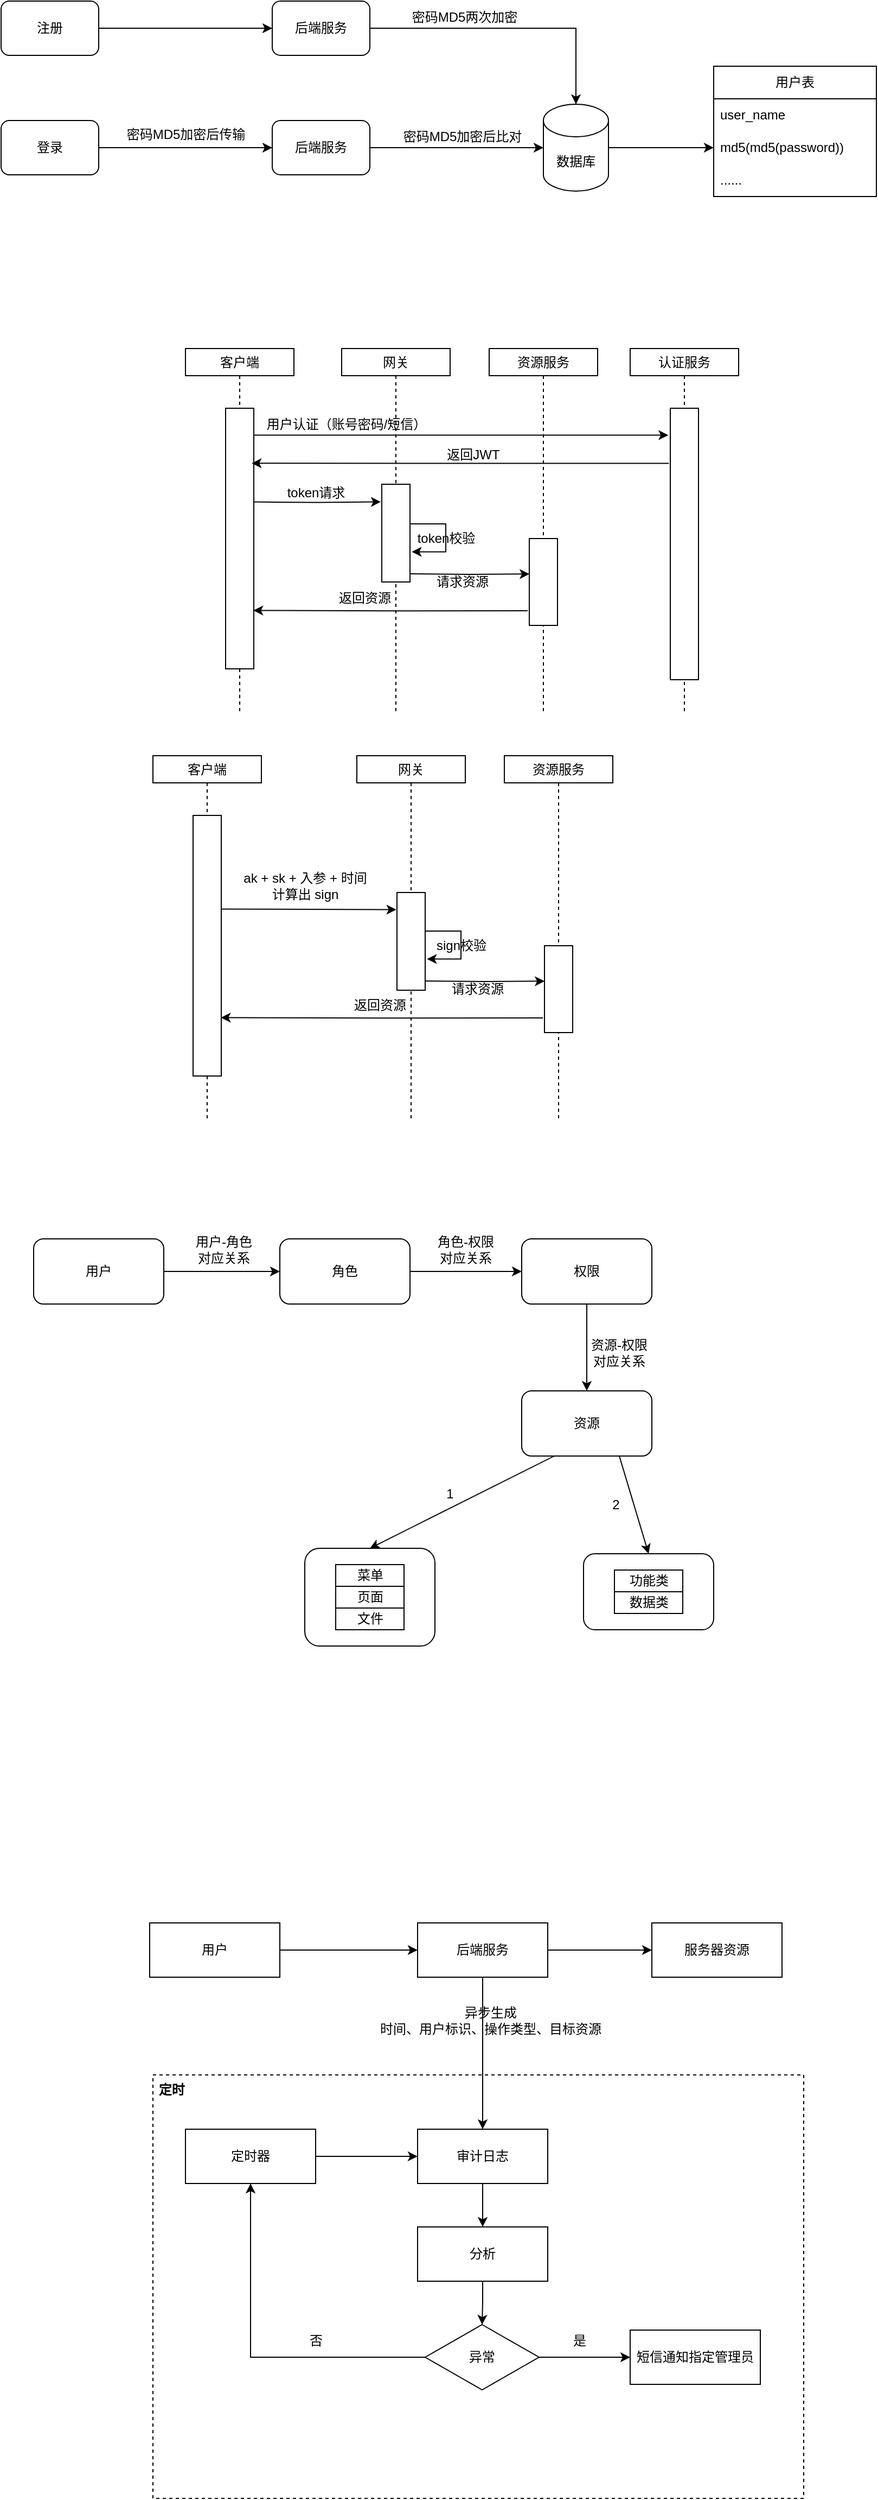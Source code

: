 <mxfile version="22.0.8" type="github">
  <diagram name="第 1 页" id="-oRvCiJH-ccSd-tmdgWp">
    <mxGraphModel dx="1397" dy="741" grid="1" gridSize="10" guides="1" tooltips="1" connect="1" arrows="1" fold="1" page="1" pageScale="1" pageWidth="827" pageHeight="1169" math="0" shadow="0">
      <root>
        <mxCell id="0" />
        <mxCell id="1" parent="0" />
        <mxCell id="Nrvl6zfBXPGPtViw-RI1-74" value="&amp;nbsp;定时" style="whiteSpace=wrap;html=1;verticalAlign=top;fontStyle=1;align=left;dashed=1;" vertex="1" parent="1">
          <mxGeometry x="150" y="1980" width="600" height="390" as="geometry" />
        </mxCell>
        <mxCell id="prTjhhe098Utsomd_alY-4" style="edgeStyle=orthogonalEdgeStyle;rounded=0;orthogonalLoop=1;jettySize=auto;html=1;exitX=1;exitY=0.5;exitDx=0;exitDy=0;entryX=0;entryY=0.5;entryDx=0;entryDy=0;" parent="1" source="prTjhhe098Utsomd_alY-1" target="prTjhhe098Utsomd_alY-2" edge="1">
          <mxGeometry relative="1" as="geometry" />
        </mxCell>
        <mxCell id="prTjhhe098Utsomd_alY-1" value="登录" style="rounded=1;whiteSpace=wrap;html=1;" parent="1" vertex="1">
          <mxGeometry x="10" y="180" width="90" height="50" as="geometry" />
        </mxCell>
        <mxCell id="prTjhhe098Utsomd_alY-6" style="edgeStyle=orthogonalEdgeStyle;rounded=0;orthogonalLoop=1;jettySize=auto;html=1;exitX=1;exitY=0.5;exitDx=0;exitDy=0;entryX=0;entryY=0.5;entryDx=0;entryDy=0;entryPerimeter=0;" parent="1" source="prTjhhe098Utsomd_alY-2" target="prTjhhe098Utsomd_alY-8" edge="1">
          <mxGeometry relative="1" as="geometry">
            <mxPoint x="510" y="205" as="targetPoint" />
          </mxGeometry>
        </mxCell>
        <mxCell id="prTjhhe098Utsomd_alY-2" value="后端服务" style="rounded=1;whiteSpace=wrap;html=1;" parent="1" vertex="1">
          <mxGeometry x="260" y="180" width="90" height="50" as="geometry" />
        </mxCell>
        <mxCell id="prTjhhe098Utsomd_alY-5" value="密码MD5加密后传输" style="text;html=1;align=center;verticalAlign=middle;resizable=0;points=[];autosize=1;strokeColor=none;fillColor=none;" parent="1" vertex="1">
          <mxGeometry x="115" y="178" width="130" height="30" as="geometry" />
        </mxCell>
        <mxCell id="prTjhhe098Utsomd_alY-7" value="密码MD5加密后比对" style="text;html=1;align=center;verticalAlign=middle;resizable=0;points=[];autosize=1;strokeColor=none;fillColor=none;" parent="1" vertex="1">
          <mxGeometry x="370" y="180" width="130" height="30" as="geometry" />
        </mxCell>
        <mxCell id="prTjhhe098Utsomd_alY-14" style="edgeStyle=orthogonalEdgeStyle;rounded=0;orthogonalLoop=1;jettySize=auto;html=1;exitX=1;exitY=0.5;exitDx=0;exitDy=0;exitPerimeter=0;entryX=0;entryY=0.5;entryDx=0;entryDy=0;" parent="1" source="prTjhhe098Utsomd_alY-8" target="prTjhhe098Utsomd_alY-11" edge="1">
          <mxGeometry relative="1" as="geometry" />
        </mxCell>
        <mxCell id="prTjhhe098Utsomd_alY-8" value="数据库" style="shape=cylinder3;whiteSpace=wrap;html=1;boundedLbl=1;backgroundOutline=1;size=15;" parent="1" vertex="1">
          <mxGeometry x="510" y="165" width="60" height="80" as="geometry" />
        </mxCell>
        <mxCell id="prTjhhe098Utsomd_alY-9" value="用户表" style="swimlane;fontStyle=0;childLayout=stackLayout;horizontal=1;startSize=30;horizontalStack=0;resizeParent=1;resizeParentMax=0;resizeLast=0;collapsible=1;marginBottom=0;whiteSpace=wrap;html=1;" parent="1" vertex="1">
          <mxGeometry x="667" y="130" width="150" height="120" as="geometry" />
        </mxCell>
        <mxCell id="prTjhhe098Utsomd_alY-10" value="user_name" style="text;strokeColor=none;fillColor=none;align=left;verticalAlign=middle;spacingLeft=4;spacingRight=4;overflow=hidden;points=[[0,0.5],[1,0.5]];portConstraint=eastwest;rotatable=0;whiteSpace=wrap;html=1;" parent="prTjhhe098Utsomd_alY-9" vertex="1">
          <mxGeometry y="30" width="150" height="30" as="geometry" />
        </mxCell>
        <mxCell id="prTjhhe098Utsomd_alY-11" value="md5(md5(password))" style="text;strokeColor=none;fillColor=none;align=left;verticalAlign=middle;spacingLeft=4;spacingRight=4;overflow=hidden;points=[[0,0.5],[1,0.5]];portConstraint=eastwest;rotatable=0;whiteSpace=wrap;html=1;" parent="prTjhhe098Utsomd_alY-9" vertex="1">
          <mxGeometry y="60" width="150" height="30" as="geometry" />
        </mxCell>
        <mxCell id="prTjhhe098Utsomd_alY-12" value="......" style="text;strokeColor=none;fillColor=none;align=left;verticalAlign=middle;spacingLeft=4;spacingRight=4;overflow=hidden;points=[[0,0.5],[1,0.5]];portConstraint=eastwest;rotatable=0;whiteSpace=wrap;html=1;" parent="prTjhhe098Utsomd_alY-9" vertex="1">
          <mxGeometry y="90" width="150" height="30" as="geometry" />
        </mxCell>
        <mxCell id="prTjhhe098Utsomd_alY-22" value="客户端" style="shape=umlLifeline;perimeter=lifelinePerimeter;whiteSpace=wrap;html=1;container=1;dropTarget=0;collapsible=0;recursiveResize=0;outlineConnect=0;portConstraint=eastwest;newEdgeStyle={&quot;curved&quot;:0,&quot;rounded&quot;:0};size=25;" parent="1" vertex="1">
          <mxGeometry x="180" y="390" width="100" height="335" as="geometry" />
        </mxCell>
        <mxCell id="prTjhhe098Utsomd_alY-23" value="网关" style="shape=umlLifeline;perimeter=lifelinePerimeter;whiteSpace=wrap;html=1;container=1;dropTarget=0;collapsible=0;recursiveResize=0;outlineConnect=0;portConstraint=eastwest;newEdgeStyle={&quot;curved&quot;:0,&quot;rounded&quot;:0};size=25;" parent="1" vertex="1">
          <mxGeometry x="324" y="390" width="100" height="335" as="geometry" />
        </mxCell>
        <mxCell id="prTjhhe098Utsomd_alY-24" value="资源服务" style="shape=umlLifeline;perimeter=lifelinePerimeter;whiteSpace=wrap;html=1;container=1;dropTarget=0;collapsible=0;recursiveResize=0;outlineConnect=0;portConstraint=eastwest;newEdgeStyle={&quot;curved&quot;:0,&quot;rounded&quot;:0};size=25;" parent="1" vertex="1">
          <mxGeometry x="460" y="390" width="100" height="335" as="geometry" />
        </mxCell>
        <mxCell id="prTjhhe098Utsomd_alY-25" value="认证服务" style="shape=umlLifeline;perimeter=lifelinePerimeter;whiteSpace=wrap;html=1;container=1;dropTarget=0;collapsible=0;recursiveResize=0;outlineConnect=0;portConstraint=eastwest;newEdgeStyle={&quot;curved&quot;:0,&quot;rounded&quot;:0};size=25;" parent="1" vertex="1">
          <mxGeometry x="590" y="390" width="100" height="335" as="geometry" />
        </mxCell>
        <mxCell id="prTjhhe098Utsomd_alY-26" value="" style="rounded=0;whiteSpace=wrap;html=1;" parent="1" vertex="1">
          <mxGeometry x="217" y="445" width="26" height="240" as="geometry" />
        </mxCell>
        <mxCell id="prTjhhe098Utsomd_alY-27" value="" style="rounded=0;whiteSpace=wrap;html=1;" parent="1" vertex="1">
          <mxGeometry x="627" y="445" width="26" height="250" as="geometry" />
        </mxCell>
        <mxCell id="prTjhhe098Utsomd_alY-28" style="edgeStyle=orthogonalEdgeStyle;rounded=0;orthogonalLoop=1;jettySize=auto;html=1;exitX=1.007;exitY=0.103;exitDx=0;exitDy=0;entryX=-0.07;entryY=0.099;entryDx=0;entryDy=0;entryPerimeter=0;exitPerimeter=0;" parent="1" source="prTjhhe098Utsomd_alY-26" target="prTjhhe098Utsomd_alY-27" edge="1">
          <mxGeometry relative="1" as="geometry">
            <mxPoint x="243" y="445.0" as="sourcePoint" />
            <mxPoint x="628.872" y="463.5" as="targetPoint" />
          </mxGeometry>
        </mxCell>
        <mxCell id="prTjhhe098Utsomd_alY-29" value="用户认证（账号密码/短信）" style="text;html=1;align=center;verticalAlign=middle;resizable=0;points=[];autosize=1;strokeColor=none;fillColor=none;" parent="1" vertex="1">
          <mxGeometry x="243" y="445" width="170" height="30" as="geometry" />
        </mxCell>
        <mxCell id="prTjhhe098Utsomd_alY-31" style="edgeStyle=orthogonalEdgeStyle;rounded=0;orthogonalLoop=1;jettySize=auto;html=1;exitX=-0.05;exitY=0.203;exitDx=0;exitDy=0;exitPerimeter=0;entryX=0.925;entryY=0.211;entryDx=0;entryDy=0;entryPerimeter=0;" parent="1" source="prTjhhe098Utsomd_alY-27" target="prTjhhe098Utsomd_alY-26" edge="1">
          <mxGeometry relative="1" as="geometry">
            <mxPoint x="246" y="495" as="targetPoint" />
          </mxGeometry>
        </mxCell>
        <mxCell id="prTjhhe098Utsomd_alY-32" value="返回JWT" style="text;html=1;align=center;verticalAlign=middle;resizable=0;points=[];autosize=1;strokeColor=none;fillColor=none;" parent="1" vertex="1">
          <mxGeometry x="410" y="473" width="70" height="30" as="geometry" />
        </mxCell>
        <mxCell id="prTjhhe098Utsomd_alY-46" style="edgeStyle=orthogonalEdgeStyle;rounded=0;orthogonalLoop=1;jettySize=auto;html=1;exitX=1;exitY=0.25;exitDx=0;exitDy=0;entryX=1.064;entryY=0.617;entryDx=0;entryDy=0;entryPerimeter=0;" parent="1" edge="1">
          <mxGeometry relative="1" as="geometry">
            <mxPoint x="387" y="551.5" as="sourcePoint" />
            <mxPoint x="388.664" y="577.19" as="targetPoint" />
            <Array as="points">
              <mxPoint x="420" y="552" />
              <mxPoint x="420" y="577" />
            </Array>
          </mxGeometry>
        </mxCell>
        <mxCell id="prTjhhe098Utsomd_alY-36" value="" style="rounded=0;whiteSpace=wrap;html=1;" parent="1" vertex="1">
          <mxGeometry x="361" y="515" width="26" height="90" as="geometry" />
        </mxCell>
        <mxCell id="prTjhhe098Utsomd_alY-37" value="" style="rounded=0;whiteSpace=wrap;html=1;" parent="1" vertex="1">
          <mxGeometry x="497" y="565" width="26" height="80" as="geometry" />
        </mxCell>
        <mxCell id="prTjhhe098Utsomd_alY-38" style="edgeStyle=orthogonalEdgeStyle;rounded=0;orthogonalLoop=1;jettySize=auto;html=1;entryX=-0.035;entryY=0.36;entryDx=0;entryDy=0;entryPerimeter=0;exitX=1.007;exitY=0.397;exitDx=0;exitDy=0;exitPerimeter=0;" parent="1" edge="1">
          <mxGeometry relative="1" as="geometry">
            <mxPoint x="243.182" y="531.28" as="sourcePoint" />
            <mxPoint x="360.09" y="531.2" as="targetPoint" />
          </mxGeometry>
        </mxCell>
        <mxCell id="prTjhhe098Utsomd_alY-41" value="token请求" style="text;html=1;align=center;verticalAlign=middle;resizable=0;points=[];autosize=1;strokeColor=none;fillColor=none;" parent="1" vertex="1">
          <mxGeometry x="260" y="508" width="80" height="30" as="geometry" />
        </mxCell>
        <mxCell id="prTjhhe098Utsomd_alY-42" style="edgeStyle=orthogonalEdgeStyle;rounded=0;orthogonalLoop=1;jettySize=auto;html=1;exitX=1;exitY=0.75;exitDx=0;exitDy=0;entryX=0.005;entryY=0.408;entryDx=0;entryDy=0;entryPerimeter=0;" parent="1" edge="1">
          <mxGeometry relative="1" as="geometry">
            <mxPoint x="387" y="597.5" as="sourcePoint" />
            <mxPoint x="497.13" y="597.64" as="targetPoint" />
          </mxGeometry>
        </mxCell>
        <mxCell id="prTjhhe098Utsomd_alY-43" style="edgeStyle=orthogonalEdgeStyle;rounded=0;orthogonalLoop=1;jettySize=auto;html=1;entryX=0.986;entryY=0.776;entryDx=0;entryDy=0;entryPerimeter=0;exitX=-0.056;exitY=0.832;exitDx=0;exitDy=0;exitPerimeter=0;" parent="1" source="prTjhhe098Utsomd_alY-37" target="prTjhhe098Utsomd_alY-26" edge="1">
          <mxGeometry relative="1" as="geometry" />
        </mxCell>
        <mxCell id="prTjhhe098Utsomd_alY-44" value="返回资源" style="text;html=1;align=center;verticalAlign=middle;resizable=0;points=[];autosize=1;strokeColor=none;fillColor=none;" parent="1" vertex="1">
          <mxGeometry x="310" y="605" width="70" height="30" as="geometry" />
        </mxCell>
        <mxCell id="prTjhhe098Utsomd_alY-47" value="token校验" style="text;html=1;align=center;verticalAlign=middle;resizable=0;points=[];autosize=1;strokeColor=none;fillColor=none;" parent="1" vertex="1">
          <mxGeometry x="380" y="550" width="80" height="30" as="geometry" />
        </mxCell>
        <mxCell id="prTjhhe098Utsomd_alY-48" value="请求资源" style="text;html=1;align=center;verticalAlign=middle;resizable=0;points=[];autosize=1;strokeColor=none;fillColor=none;" parent="1" vertex="1">
          <mxGeometry x="400" y="590" width="70" height="30" as="geometry" />
        </mxCell>
        <mxCell id="prTjhhe098Utsomd_alY-49" value="客户端" style="shape=umlLifeline;perimeter=lifelinePerimeter;whiteSpace=wrap;html=1;container=1;dropTarget=0;collapsible=0;recursiveResize=0;outlineConnect=0;portConstraint=eastwest;newEdgeStyle={&quot;curved&quot;:0,&quot;rounded&quot;:0};size=25;" parent="1" vertex="1">
          <mxGeometry x="150" y="765" width="100" height="335" as="geometry" />
        </mxCell>
        <mxCell id="prTjhhe098Utsomd_alY-50" value="网关" style="shape=umlLifeline;perimeter=lifelinePerimeter;whiteSpace=wrap;html=1;container=1;dropTarget=0;collapsible=0;recursiveResize=0;outlineConnect=0;portConstraint=eastwest;newEdgeStyle={&quot;curved&quot;:0,&quot;rounded&quot;:0};size=25;" parent="1" vertex="1">
          <mxGeometry x="338" y="765" width="100" height="335" as="geometry" />
        </mxCell>
        <mxCell id="prTjhhe098Utsomd_alY-51" value="资源服务" style="shape=umlLifeline;perimeter=lifelinePerimeter;whiteSpace=wrap;html=1;container=1;dropTarget=0;collapsible=0;recursiveResize=0;outlineConnect=0;portConstraint=eastwest;newEdgeStyle={&quot;curved&quot;:0,&quot;rounded&quot;:0};size=25;" parent="1" vertex="1">
          <mxGeometry x="474" y="765" width="100" height="335" as="geometry" />
        </mxCell>
        <mxCell id="prTjhhe098Utsomd_alY-53" value="" style="rounded=0;whiteSpace=wrap;html=1;" parent="1" vertex="1">
          <mxGeometry x="187" y="820" width="26" height="240" as="geometry" />
        </mxCell>
        <mxCell id="prTjhhe098Utsomd_alY-59" style="edgeStyle=orthogonalEdgeStyle;rounded=0;orthogonalLoop=1;jettySize=auto;html=1;exitX=1;exitY=0.25;exitDx=0;exitDy=0;entryX=1.064;entryY=0.617;entryDx=0;entryDy=0;entryPerimeter=0;" parent="1" edge="1">
          <mxGeometry relative="1" as="geometry">
            <mxPoint x="401" y="926.5" as="sourcePoint" />
            <mxPoint x="402.664" y="952.19" as="targetPoint" />
            <Array as="points">
              <mxPoint x="434" y="927" />
              <mxPoint x="434" y="952" />
            </Array>
          </mxGeometry>
        </mxCell>
        <mxCell id="prTjhhe098Utsomd_alY-60" value="" style="rounded=0;whiteSpace=wrap;html=1;" parent="1" vertex="1">
          <mxGeometry x="375" y="891" width="26" height="90" as="geometry" />
        </mxCell>
        <mxCell id="prTjhhe098Utsomd_alY-61" value="" style="rounded=0;whiteSpace=wrap;html=1;" parent="1" vertex="1">
          <mxGeometry x="511" y="940" width="26" height="80" as="geometry" />
        </mxCell>
        <mxCell id="prTjhhe098Utsomd_alY-62" style="edgeStyle=orthogonalEdgeStyle;rounded=0;orthogonalLoop=1;jettySize=auto;html=1;entryX=-0.024;entryY=0.175;entryDx=0;entryDy=0;entryPerimeter=0;exitX=1.007;exitY=0.397;exitDx=0;exitDy=0;exitPerimeter=0;" parent="1" target="prTjhhe098Utsomd_alY-60" edge="1">
          <mxGeometry relative="1" as="geometry">
            <mxPoint x="213.182" y="906.28" as="sourcePoint" />
            <mxPoint x="330.09" y="906.2" as="targetPoint" />
          </mxGeometry>
        </mxCell>
        <mxCell id="prTjhhe098Utsomd_alY-63" value="ak + sk + 入参 + 时间&lt;br&gt;计算出 sign" style="text;html=1;align=center;verticalAlign=middle;resizable=0;points=[];autosize=1;strokeColor=none;fillColor=none;" parent="1" vertex="1">
          <mxGeometry x="220" y="865" width="140" height="40" as="geometry" />
        </mxCell>
        <mxCell id="prTjhhe098Utsomd_alY-64" style="edgeStyle=orthogonalEdgeStyle;rounded=0;orthogonalLoop=1;jettySize=auto;html=1;exitX=1;exitY=0.75;exitDx=0;exitDy=0;entryX=0.005;entryY=0.408;entryDx=0;entryDy=0;entryPerimeter=0;" parent="1" edge="1">
          <mxGeometry relative="1" as="geometry">
            <mxPoint x="401" y="972.5" as="sourcePoint" />
            <mxPoint x="511.13" y="972.64" as="targetPoint" />
          </mxGeometry>
        </mxCell>
        <mxCell id="prTjhhe098Utsomd_alY-65" style="edgeStyle=orthogonalEdgeStyle;rounded=0;orthogonalLoop=1;jettySize=auto;html=1;entryX=0.986;entryY=0.776;entryDx=0;entryDy=0;entryPerimeter=0;exitX=-0.056;exitY=0.832;exitDx=0;exitDy=0;exitPerimeter=0;" parent="1" source="prTjhhe098Utsomd_alY-61" target="prTjhhe098Utsomd_alY-53" edge="1">
          <mxGeometry relative="1" as="geometry" />
        </mxCell>
        <mxCell id="prTjhhe098Utsomd_alY-66" value="返回资源" style="text;html=1;align=center;verticalAlign=middle;resizable=0;points=[];autosize=1;strokeColor=none;fillColor=none;" parent="1" vertex="1">
          <mxGeometry x="324" y="980" width="70" height="30" as="geometry" />
        </mxCell>
        <mxCell id="prTjhhe098Utsomd_alY-67" value="sign校验" style="text;html=1;align=center;verticalAlign=middle;resizable=0;points=[];autosize=1;strokeColor=none;fillColor=none;" parent="1" vertex="1">
          <mxGeometry x="399" y="925" width="70" height="30" as="geometry" />
        </mxCell>
        <mxCell id="prTjhhe098Utsomd_alY-68" value="请求资源" style="text;html=1;align=center;verticalAlign=middle;resizable=0;points=[];autosize=1;strokeColor=none;fillColor=none;" parent="1" vertex="1">
          <mxGeometry x="414" y="965" width="70" height="30" as="geometry" />
        </mxCell>
        <mxCell id="Nrvl6zfBXPGPtViw-RI1-21" style="edgeStyle=orthogonalEdgeStyle;rounded=0;orthogonalLoop=1;jettySize=auto;html=1;exitX=1;exitY=0.5;exitDx=0;exitDy=0;entryX=0;entryY=0.5;entryDx=0;entryDy=0;" edge="1" parent="1" source="Nrvl6zfBXPGPtViw-RI1-1" target="Nrvl6zfBXPGPtViw-RI1-2">
          <mxGeometry relative="1" as="geometry" />
        </mxCell>
        <mxCell id="Nrvl6zfBXPGPtViw-RI1-1" value="用户" style="rounded=1;whiteSpace=wrap;html=1;" vertex="1" parent="1">
          <mxGeometry x="40" y="1210" width="120" height="60" as="geometry" />
        </mxCell>
        <mxCell id="Nrvl6zfBXPGPtViw-RI1-19" style="edgeStyle=orthogonalEdgeStyle;rounded=0;orthogonalLoop=1;jettySize=auto;html=1;entryX=0;entryY=0.5;entryDx=0;entryDy=0;" edge="1" parent="1" source="Nrvl6zfBXPGPtViw-RI1-2" target="Nrvl6zfBXPGPtViw-RI1-3">
          <mxGeometry relative="1" as="geometry" />
        </mxCell>
        <mxCell id="Nrvl6zfBXPGPtViw-RI1-2" value="角色" style="rounded=1;whiteSpace=wrap;html=1;" vertex="1" parent="1">
          <mxGeometry x="267" y="1210" width="120" height="60" as="geometry" />
        </mxCell>
        <mxCell id="Nrvl6zfBXPGPtViw-RI1-17" style="edgeStyle=orthogonalEdgeStyle;rounded=0;orthogonalLoop=1;jettySize=auto;html=1;exitX=0.5;exitY=1;exitDx=0;exitDy=0;entryX=0.5;entryY=0;entryDx=0;entryDy=0;" edge="1" parent="1" source="Nrvl6zfBXPGPtViw-RI1-3" target="Nrvl6zfBXPGPtViw-RI1-5">
          <mxGeometry relative="1" as="geometry" />
        </mxCell>
        <mxCell id="Nrvl6zfBXPGPtViw-RI1-3" value="权限" style="rounded=1;whiteSpace=wrap;html=1;" vertex="1" parent="1">
          <mxGeometry x="490" y="1210" width="120" height="60" as="geometry" />
        </mxCell>
        <mxCell id="Nrvl6zfBXPGPtViw-RI1-15" style="rounded=0;orthogonalLoop=1;jettySize=auto;html=1;exitX=0.25;exitY=1;exitDx=0;exitDy=0;entryX=0.5;entryY=0;entryDx=0;entryDy=0;" edge="1" parent="1" source="Nrvl6zfBXPGPtViw-RI1-5" target="Nrvl6zfBXPGPtViw-RI1-6">
          <mxGeometry relative="1" as="geometry" />
        </mxCell>
        <mxCell id="Nrvl6zfBXPGPtViw-RI1-16" style="rounded=0;orthogonalLoop=1;jettySize=auto;html=1;exitX=0.75;exitY=1;exitDx=0;exitDy=0;entryX=0.5;entryY=0;entryDx=0;entryDy=0;" edge="1" parent="1" source="Nrvl6zfBXPGPtViw-RI1-5" target="Nrvl6zfBXPGPtViw-RI1-11">
          <mxGeometry relative="1" as="geometry" />
        </mxCell>
        <mxCell id="Nrvl6zfBXPGPtViw-RI1-5" value="资源" style="rounded=1;whiteSpace=wrap;html=1;" vertex="1" parent="1">
          <mxGeometry x="490" y="1350" width="120" height="60" as="geometry" />
        </mxCell>
        <mxCell id="Nrvl6zfBXPGPtViw-RI1-6" value="" style="rounded=1;whiteSpace=wrap;html=1;" vertex="1" parent="1">
          <mxGeometry x="290" y="1495" width="120" height="90" as="geometry" />
        </mxCell>
        <mxCell id="Nrvl6zfBXPGPtViw-RI1-8" value="菜单" style="rounded=0;whiteSpace=wrap;html=1;" vertex="1" parent="1">
          <mxGeometry x="318.5" y="1510" width="63" height="20" as="geometry" />
        </mxCell>
        <mxCell id="Nrvl6zfBXPGPtViw-RI1-9" value="页面" style="rounded=0;whiteSpace=wrap;html=1;" vertex="1" parent="1">
          <mxGeometry x="318.5" y="1530" width="63" height="20" as="geometry" />
        </mxCell>
        <mxCell id="Nrvl6zfBXPGPtViw-RI1-10" value="文件" style="rounded=0;whiteSpace=wrap;html=1;" vertex="1" parent="1">
          <mxGeometry x="318.5" y="1550" width="63" height="20" as="geometry" />
        </mxCell>
        <mxCell id="Nrvl6zfBXPGPtViw-RI1-11" value="" style="rounded=1;whiteSpace=wrap;html=1;" vertex="1" parent="1">
          <mxGeometry x="547" y="1500" width="120" height="70" as="geometry" />
        </mxCell>
        <mxCell id="Nrvl6zfBXPGPtViw-RI1-12" value="功能类" style="rounded=0;whiteSpace=wrap;html=1;" vertex="1" parent="1">
          <mxGeometry x="575.5" y="1515" width="63" height="20" as="geometry" />
        </mxCell>
        <mxCell id="Nrvl6zfBXPGPtViw-RI1-13" value="数据类" style="rounded=0;whiteSpace=wrap;html=1;" vertex="1" parent="1">
          <mxGeometry x="575.5" y="1535" width="63" height="20" as="geometry" />
        </mxCell>
        <mxCell id="Nrvl6zfBXPGPtViw-RI1-18" value="资源-权限对应关系" style="text;html=1;strokeColor=none;fillColor=none;align=center;verticalAlign=middle;whiteSpace=wrap;rounded=0;" vertex="1" parent="1">
          <mxGeometry x="550" y="1300" width="60" height="30" as="geometry" />
        </mxCell>
        <mxCell id="Nrvl6zfBXPGPtViw-RI1-20" value="角色-权限&lt;br&gt;对应关系" style="text;html=1;align=center;verticalAlign=middle;resizable=0;points=[];autosize=1;strokeColor=none;fillColor=none;" vertex="1" parent="1">
          <mxGeometry x="398" y="1200" width="80" height="40" as="geometry" />
        </mxCell>
        <mxCell id="Nrvl6zfBXPGPtViw-RI1-22" value="用户-角色&lt;br&gt;对应关系" style="text;html=1;align=center;verticalAlign=middle;resizable=0;points=[];autosize=1;strokeColor=none;fillColor=none;" vertex="1" parent="1">
          <mxGeometry x="175" y="1200" width="80" height="40" as="geometry" />
        </mxCell>
        <mxCell id="Nrvl6zfBXPGPtViw-RI1-23" value="1" style="text;html=1;strokeColor=none;fillColor=none;align=center;verticalAlign=middle;whiteSpace=wrap;rounded=0;" vertex="1" parent="1">
          <mxGeometry x="394" y="1430" width="60" height="30" as="geometry" />
        </mxCell>
        <mxCell id="Nrvl6zfBXPGPtViw-RI1-24" value="2" style="text;html=1;strokeColor=none;fillColor=none;align=center;verticalAlign=middle;whiteSpace=wrap;rounded=0;" vertex="1" parent="1">
          <mxGeometry x="547" y="1440" width="60" height="30" as="geometry" />
        </mxCell>
        <mxCell id="Nrvl6zfBXPGPtViw-RI1-27" style="edgeStyle=orthogonalEdgeStyle;rounded=0;orthogonalLoop=1;jettySize=auto;html=1;exitX=1;exitY=0.5;exitDx=0;exitDy=0;entryX=0;entryY=0.5;entryDx=0;entryDy=0;" edge="1" parent="1" source="Nrvl6zfBXPGPtViw-RI1-25" target="Nrvl6zfBXPGPtViw-RI1-26">
          <mxGeometry relative="1" as="geometry" />
        </mxCell>
        <mxCell id="Nrvl6zfBXPGPtViw-RI1-25" value="注册" style="rounded=1;whiteSpace=wrap;html=1;" vertex="1" parent="1">
          <mxGeometry x="10" y="70" width="90" height="50" as="geometry" />
        </mxCell>
        <mxCell id="Nrvl6zfBXPGPtViw-RI1-26" value="后端服务" style="rounded=1;whiteSpace=wrap;html=1;" vertex="1" parent="1">
          <mxGeometry x="260" y="70" width="90" height="50" as="geometry" />
        </mxCell>
        <mxCell id="Nrvl6zfBXPGPtViw-RI1-28" style="edgeStyle=orthogonalEdgeStyle;rounded=0;orthogonalLoop=1;jettySize=auto;html=1;exitX=1;exitY=0.5;exitDx=0;exitDy=0;entryX=0.5;entryY=0;entryDx=0;entryDy=0;entryPerimeter=0;" edge="1" parent="1" source="Nrvl6zfBXPGPtViw-RI1-26" target="prTjhhe098Utsomd_alY-8">
          <mxGeometry relative="1" as="geometry" />
        </mxCell>
        <mxCell id="Nrvl6zfBXPGPtViw-RI1-29" value="密码MD5两次加密" style="text;html=1;align=center;verticalAlign=middle;resizable=0;points=[];autosize=1;strokeColor=none;fillColor=none;" vertex="1" parent="1">
          <mxGeometry x="376.5" y="70" width="120" height="30" as="geometry" />
        </mxCell>
        <mxCell id="Nrvl6zfBXPGPtViw-RI1-67" style="edgeStyle=orthogonalEdgeStyle;rounded=0;orthogonalLoop=1;jettySize=auto;html=1;exitX=1;exitY=0.5;exitDx=0;exitDy=0;" edge="1" parent="1" source="Nrvl6zfBXPGPtViw-RI1-65" target="Nrvl6zfBXPGPtViw-RI1-66">
          <mxGeometry relative="1" as="geometry" />
        </mxCell>
        <mxCell id="Nrvl6zfBXPGPtViw-RI1-65" value="用户" style="rounded=0;whiteSpace=wrap;html=1;" vertex="1" parent="1">
          <mxGeometry x="147" y="1840" width="120" height="50" as="geometry" />
        </mxCell>
        <mxCell id="Nrvl6zfBXPGPtViw-RI1-69" style="edgeStyle=orthogonalEdgeStyle;rounded=0;orthogonalLoop=1;jettySize=auto;html=1;exitX=1;exitY=0.5;exitDx=0;exitDy=0;" edge="1" parent="1" source="Nrvl6zfBXPGPtViw-RI1-66" target="Nrvl6zfBXPGPtViw-RI1-68">
          <mxGeometry relative="1" as="geometry" />
        </mxCell>
        <mxCell id="Nrvl6zfBXPGPtViw-RI1-72" style="edgeStyle=orthogonalEdgeStyle;rounded=0;orthogonalLoop=1;jettySize=auto;html=1;exitX=0.5;exitY=1;exitDx=0;exitDy=0;entryX=0.5;entryY=0;entryDx=0;entryDy=0;" edge="1" parent="1" source="Nrvl6zfBXPGPtViw-RI1-66" target="Nrvl6zfBXPGPtViw-RI1-70">
          <mxGeometry relative="1" as="geometry" />
        </mxCell>
        <mxCell id="Nrvl6zfBXPGPtViw-RI1-66" value="后端服务" style="rounded=0;whiteSpace=wrap;html=1;" vertex="1" parent="1">
          <mxGeometry x="394" y="1840" width="120" height="50" as="geometry" />
        </mxCell>
        <mxCell id="Nrvl6zfBXPGPtViw-RI1-68" value="服务器资源" style="rounded=0;whiteSpace=wrap;html=1;" vertex="1" parent="1">
          <mxGeometry x="610" y="1840" width="120" height="50" as="geometry" />
        </mxCell>
        <mxCell id="Nrvl6zfBXPGPtViw-RI1-80" style="edgeStyle=orthogonalEdgeStyle;rounded=0;orthogonalLoop=1;jettySize=auto;html=1;exitX=0.5;exitY=1;exitDx=0;exitDy=0;entryX=0.5;entryY=0;entryDx=0;entryDy=0;" edge="1" parent="1" source="Nrvl6zfBXPGPtViw-RI1-70" target="Nrvl6zfBXPGPtViw-RI1-77">
          <mxGeometry relative="1" as="geometry" />
        </mxCell>
        <mxCell id="Nrvl6zfBXPGPtViw-RI1-70" value="审计日志" style="rounded=0;whiteSpace=wrap;html=1;" vertex="1" parent="1">
          <mxGeometry x="394" y="2030" width="120" height="50" as="geometry" />
        </mxCell>
        <mxCell id="Nrvl6zfBXPGPtViw-RI1-73" value="异步生成&lt;br&gt;时间、用户标识、操作类型、目标资源" style="text;html=1;align=center;verticalAlign=middle;resizable=0;points=[];autosize=1;strokeColor=none;fillColor=none;" vertex="1" parent="1">
          <mxGeometry x="345.5" y="1910" width="230" height="40" as="geometry" />
        </mxCell>
        <mxCell id="Nrvl6zfBXPGPtViw-RI1-76" value="" style="edgeStyle=orthogonalEdgeStyle;rounded=0;orthogonalLoop=1;jettySize=auto;html=1;" edge="1" parent="1" source="Nrvl6zfBXPGPtViw-RI1-75" target="Nrvl6zfBXPGPtViw-RI1-70">
          <mxGeometry relative="1" as="geometry" />
        </mxCell>
        <mxCell id="Nrvl6zfBXPGPtViw-RI1-75" value="定时器" style="rounded=0;whiteSpace=wrap;html=1;" vertex="1" parent="1">
          <mxGeometry x="180" y="2030" width="120" height="50" as="geometry" />
        </mxCell>
        <mxCell id="Nrvl6zfBXPGPtViw-RI1-79" style="edgeStyle=orthogonalEdgeStyle;rounded=0;orthogonalLoop=1;jettySize=auto;html=1;exitX=0.5;exitY=1;exitDx=0;exitDy=0;entryX=0.5;entryY=0;entryDx=0;entryDy=0;" edge="1" parent="1" source="Nrvl6zfBXPGPtViw-RI1-77" target="Nrvl6zfBXPGPtViw-RI1-78">
          <mxGeometry relative="1" as="geometry" />
        </mxCell>
        <mxCell id="Nrvl6zfBXPGPtViw-RI1-77" value="分析" style="rounded=0;whiteSpace=wrap;html=1;" vertex="1" parent="1">
          <mxGeometry x="394" y="2120" width="120" height="50" as="geometry" />
        </mxCell>
        <mxCell id="Nrvl6zfBXPGPtViw-RI1-82" style="edgeStyle=orthogonalEdgeStyle;rounded=0;orthogonalLoop=1;jettySize=auto;html=1;exitX=1;exitY=0.5;exitDx=0;exitDy=0;entryX=0;entryY=0.5;entryDx=0;entryDy=0;" edge="1" parent="1" source="Nrvl6zfBXPGPtViw-RI1-78" target="Nrvl6zfBXPGPtViw-RI1-81">
          <mxGeometry relative="1" as="geometry" />
        </mxCell>
        <mxCell id="Nrvl6zfBXPGPtViw-RI1-85" style="edgeStyle=orthogonalEdgeStyle;rounded=0;orthogonalLoop=1;jettySize=auto;html=1;entryX=0.5;entryY=1;entryDx=0;entryDy=0;" edge="1" parent="1" source="Nrvl6zfBXPGPtViw-RI1-78" target="Nrvl6zfBXPGPtViw-RI1-75">
          <mxGeometry relative="1" as="geometry" />
        </mxCell>
        <mxCell id="Nrvl6zfBXPGPtViw-RI1-78" value="异常" style="rhombus;whiteSpace=wrap;html=1;" vertex="1" parent="1">
          <mxGeometry x="401" y="2210" width="105" height="60" as="geometry" />
        </mxCell>
        <mxCell id="Nrvl6zfBXPGPtViw-RI1-81" value="短信通知指定管理员" style="rounded=0;whiteSpace=wrap;html=1;" vertex="1" parent="1">
          <mxGeometry x="590" y="2215" width="120" height="50" as="geometry" />
        </mxCell>
        <mxCell id="Nrvl6zfBXPGPtViw-RI1-83" value="是" style="text;html=1;align=center;verticalAlign=middle;resizable=0;points=[];autosize=1;strokeColor=none;fillColor=none;" vertex="1" parent="1">
          <mxGeometry x="523" y="2210" width="40" height="30" as="geometry" />
        </mxCell>
        <mxCell id="Nrvl6zfBXPGPtViw-RI1-86" value="否" style="text;html=1;align=center;verticalAlign=middle;resizable=0;points=[];autosize=1;strokeColor=none;fillColor=none;" vertex="1" parent="1">
          <mxGeometry x="280" y="2210" width="40" height="30" as="geometry" />
        </mxCell>
      </root>
    </mxGraphModel>
  </diagram>
</mxfile>
